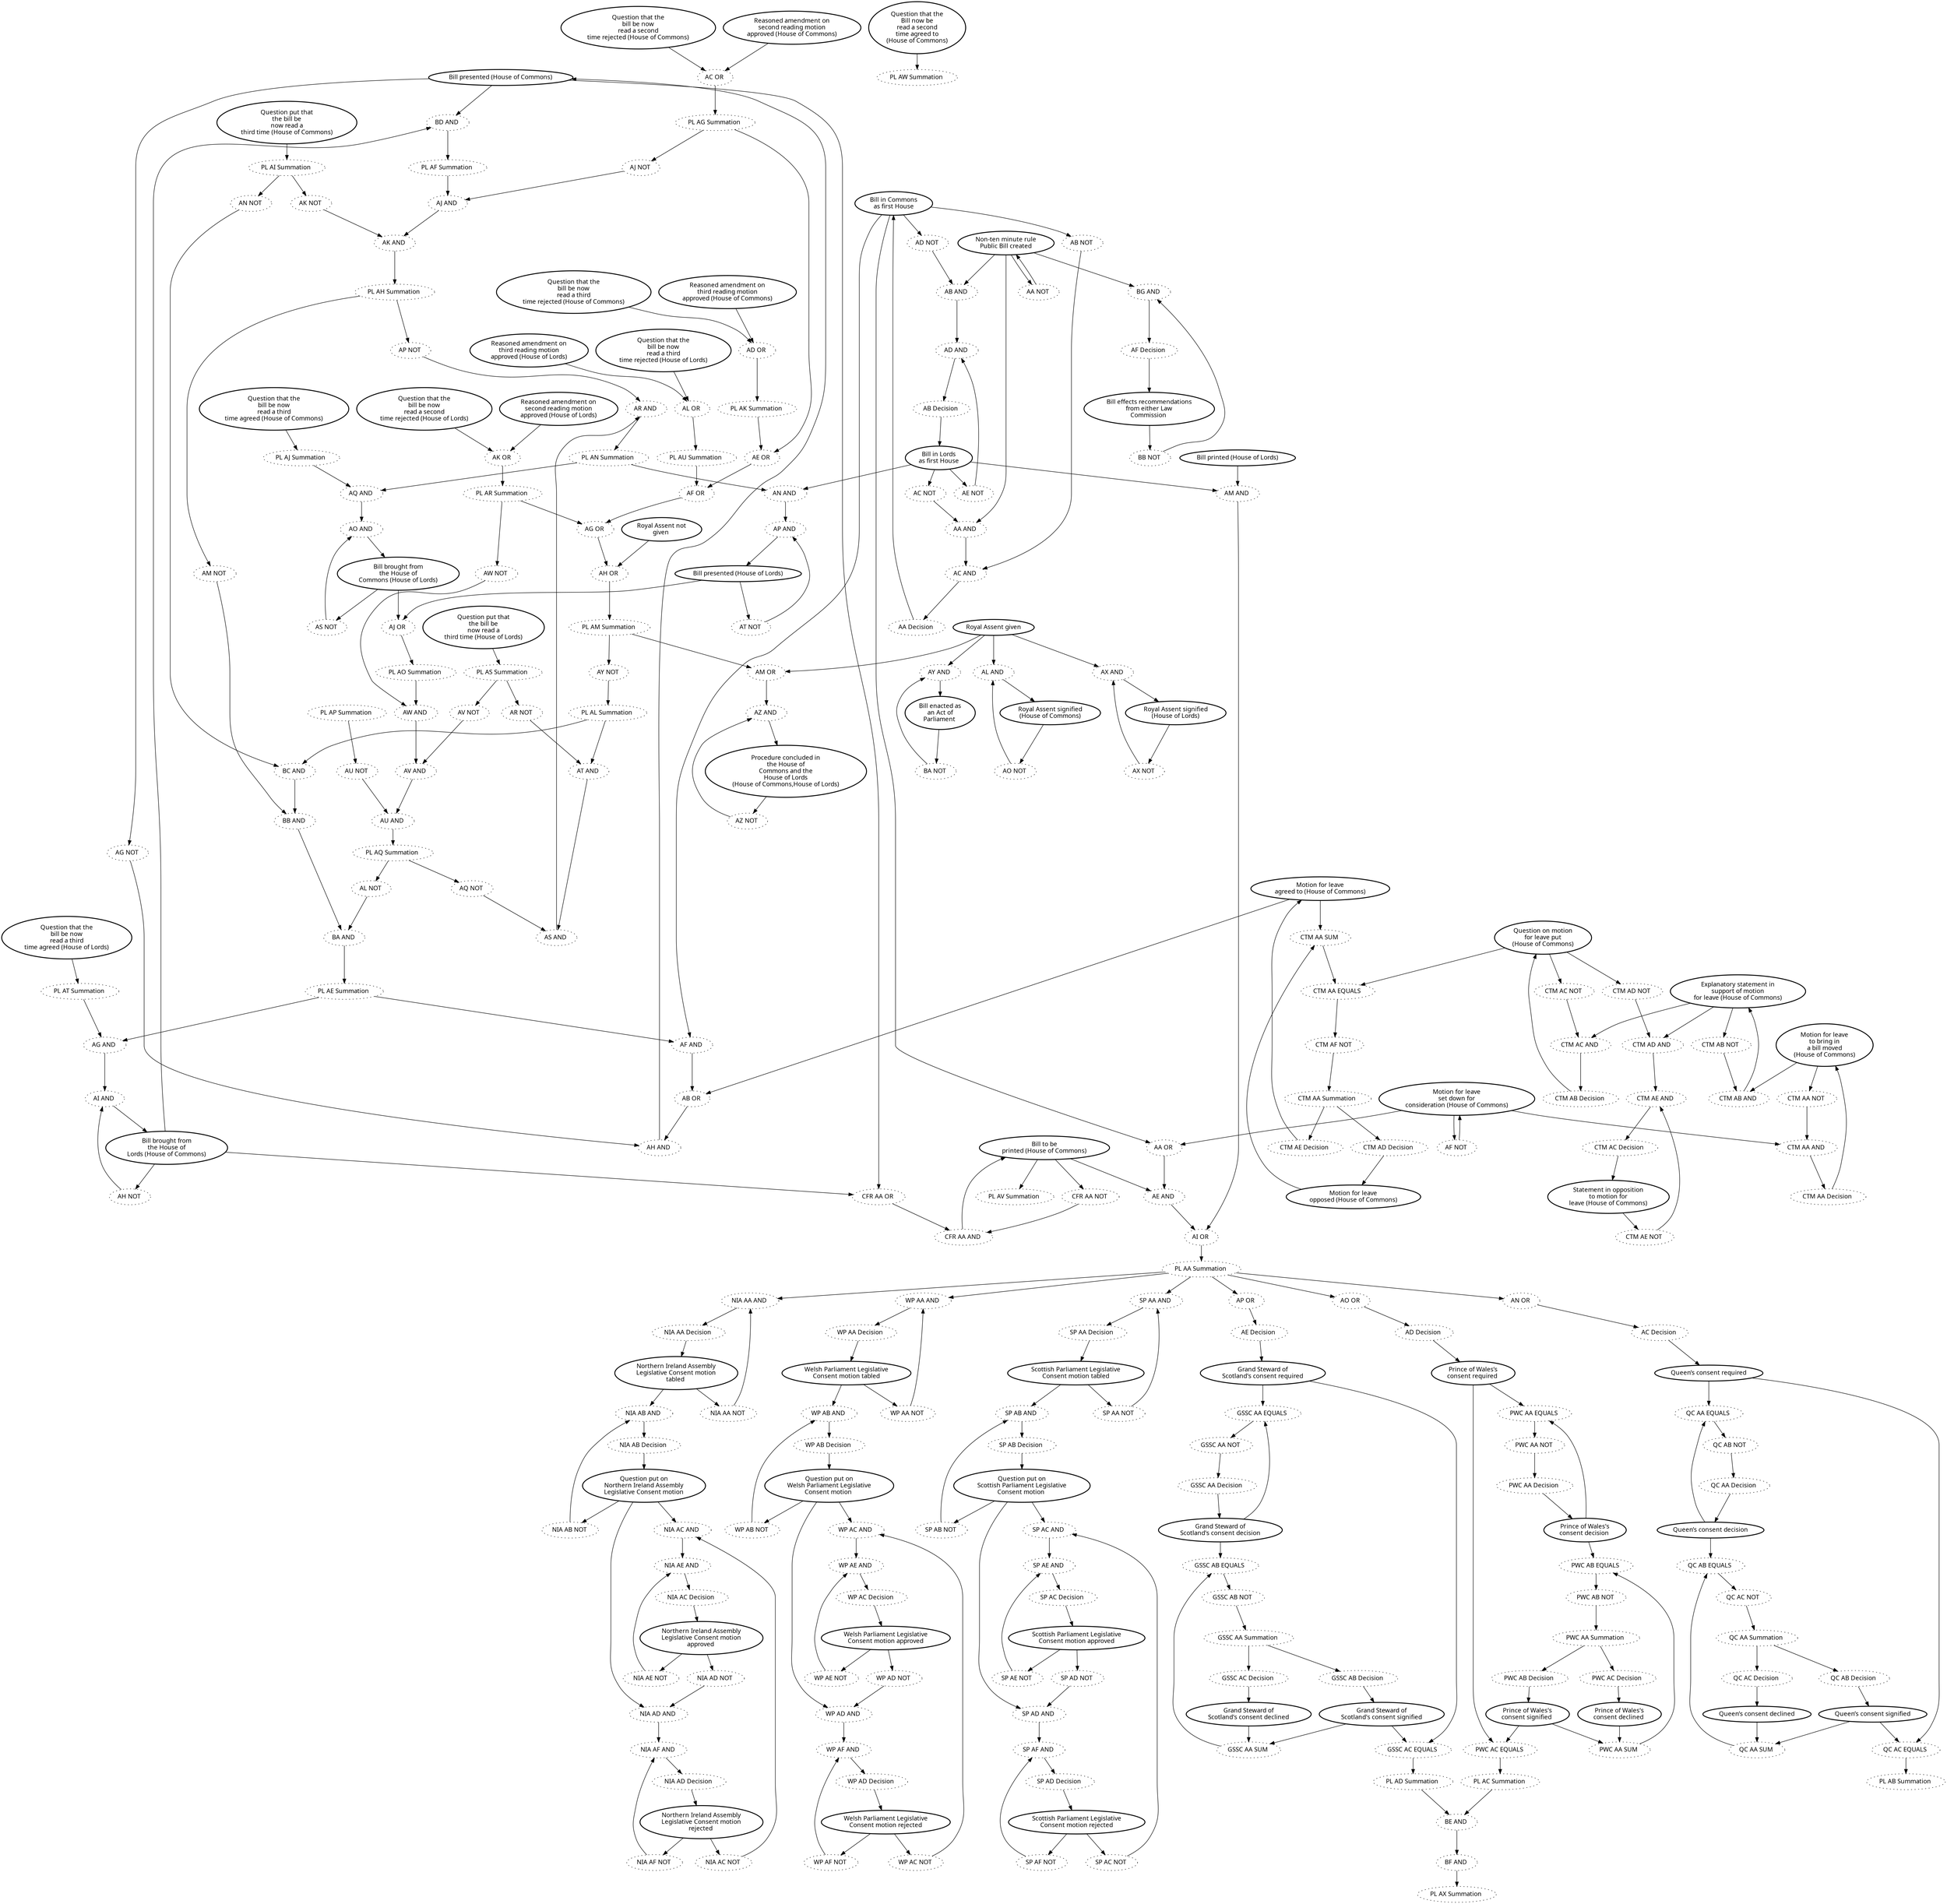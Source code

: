 digraph{graph[fontname="calibri"];node[fontname="calibri"];edge[fontname="calibri"];edge [style=solid, color=black];"1172"->"1173"[label=""];edge[style=solid, color=black];edge [style=solid, color=black];"1173"->"1185"[label=""];edge[style=solid, color=black];edge [style=solid, color=black];"1185"->"1189"[label=""];edge[style=solid, color=black];edge [style=solid, color=black];"1189"->"1179"[label=""];edge[style=solid, color=black];edge [style=solid, color=black];"1179"->"1173"[label=""];edge[style=solid, color=black];edge [style=solid, color=black];"1189"->"1174"[label=""];edge[style=solid, color=black];edge [style=solid, color=black];"1174"->"1186"[label=""];edge[style=solid, color=black];edge [style=solid, color=black];"1186"->"1190"[label=""];edge[style=solid, color=black];edge [style=solid, color=black];"1190"->"1180"[label=""];edge[style=solid, color=black];edge [style=solid, color=black];"1180"->"1174"[label=""];edge[style=solid, color=black];edge [style=solid, color=black];"1190"->"1175"[label=""];edge[style=solid, color=black];edge [style=solid, color=black];"1175"->"1177"[label=""];edge[style=solid, color=black];edge [style=solid, color=black];"1177"->"1187"[label=""];edge[style=solid, color=black];edge [style=solid, color=black];"1187"->"1191"[label=""];edge[style=solid, color=black];edge [style=solid, color=black];"1191"->"1183"[label=""];edge[style=solid, color=black];edge [style=solid, color=black];"1183"->"1177"[label=""];edge[style=solid, color=black];edge [style=solid, color=black];"1191"->"1182"[label=""];edge[style=solid, color=black];edge [style=solid, color=black];"1182"->"1176"[label=""];edge[style=solid, color=black];edge [style=solid, color=black];"1190"->"1176"[label=""];edge[style=solid, color=black];edge [style=solid, color=black];"1176"->"1178"[label=""];edge[style=solid, color=black];edge [style=solid, color=black];"1178"->"1188"[label=""];edge[style=solid, color=black];edge [style=solid, color=black];"1188"->"1192"[label=""];edge[style=solid, color=black];edge [style=solid, color=black];"1192"->"1184"[label=""];edge[style=solid, color=black];edge [style=solid, color=black];"1184"->"1178"[label=""];edge[style=solid, color=black];edge [style=solid, color=black];"1192"->"1181"[label=""];edge[style=solid, color=black];edge [style=solid, color=black];"1181"->"1175"[label=""];edge[style=solid, color=black];edge [style=solid, color=black];"1172"->"1207"[label=""];edge[style=solid, color=black];edge [style=solid, color=black];"1207"->"1197"[label=""];edge[style=solid, color=black];edge [style=solid, color=black];"1197"->"1193"[label=""];edge[style=solid, color=black];edge [style=solid, color=black];"1193"->"1201"[label=""];edge[style=solid, color=black];edge [style=solid, color=black];"1201"->"1207"[label=""];edge[style=solid, color=black];edge [style=solid, color=black];"1193"->"1208"[label=""];edge[style=solid, color=black];edge [style=solid, color=black];"1208"->"1198"[label=""];edge[style=solid, color=black];edge [style=solid, color=black];"1198"->"1194"[label=""];edge[style=solid, color=black];edge [style=solid, color=black];"1194"->"1202"[label=""];edge[style=solid, color=black];edge [style=solid, color=black];"1202"->"1208"[label=""];edge[style=solid, color=black];edge [style=solid, color=black];"1194"->"1209"[label=""];edge[style=solid, color=black];edge [style=solid, color=black];"1209"->"1211"[label=""];edge[style=solid, color=black];edge [style=solid, color=black];"1211"->"1199"[label=""];edge[style=solid, color=black];edge [style=solid, color=black];"1199"->"1195"[label=""];edge[style=solid, color=black];edge [style=solid, color=black];"1195"->"1205"[label=""];edge[style=solid, color=black];edge [style=solid, color=black];"1205"->"1211"[label=""];edge[style=solid, color=black];edge [style=solid, color=black];"1195"->"1204"[label=""];edge[style=solid, color=black];edge [style=solid, color=black];"1204"->"1210"[label=""];edge[style=solid, color=black];edge [style=solid, color=black];"1194"->"1210"[label=""];edge[style=solid, color=black];edge [style=solid, color=black];"1210"->"1212"[label=""];edge[style=solid, color=black];edge [style=solid, color=black];"1212"->"1200"[label=""];edge[style=solid, color=black];edge [style=solid, color=black];"1200"->"1196"[label=""];edge[style=solid, color=black];edge [style=solid, color=black];"1196"->"1206"[label=""];edge[style=solid, color=black];edge [style=solid, color=black];"1206"->"1212"[label=""];edge[style=solid, color=black];edge [style=solid, color=black];"1196"->"1203"[label=""];edge[style=solid, color=black];edge [style=solid, color=black];"1203"->"1209"[label=""];edge[style=solid, color=black];edge [style=solid, color=black];"1172"->"1217"[label=""];edge[style=solid, color=black];edge [style=solid, color=black];"1229"->"1213"[label=""];edge[style=solid, color=black];edge [style=solid, color=black];"1213"->"1223"[label=""];edge[style=solid, color=black];edge [style=solid, color=black];"1223"->"1217"[label=""];edge[style=solid, color=black];edge [style=solid, color=black];"1213"->"1218"[label=""];edge[style=solid, color=black];edge [style=solid, color=black];"1218"->"1230"[label=""];edge[style=solid, color=black];edge [style=solid, color=black];"1230"->"1214"[label=""];edge[style=solid, color=black];edge [style=solid, color=black];"1214"->"1224"[label=""];edge[style=solid, color=black];edge [style=solid, color=black];"1224"->"1218"[label=""];edge[style=solid, color=black];edge [style=solid, color=black];"1214"->"1219"[label=""];edge[style=solid, color=black];edge [style=solid, color=black];"1219"->"1221"[label=""];edge[style=solid, color=black];edge [style=solid, color=black];"1221"->"1231"[label=""];edge[style=solid, color=black];edge [style=solid, color=black];"1231"->"1215"[label=""];edge[style=solid, color=black];edge [style=solid, color=black];"1215"->"1227"[label=""];edge[style=solid, color=black];edge [style=solid, color=black];"1227"->"1221"[label=""];edge[style=solid, color=black];edge [style=solid, color=black];"1215"->"1226"[label=""];edge[style=solid, color=black];edge [style=solid, color=black];"1226"->"1220"[label=""];edge[style=solid, color=black];edge [style=solid, color=black];"1214"->"1220"[label=""];edge[style=solid, color=black];edge [style=solid, color=black];"1220"->"1222"[label=""];edge[style=solid, color=black];edge [style=solid, color=black];"1222"->"1232"[label=""];edge[style=solid, color=black];edge [style=solid, color=black];"1232"->"1216"[label=""];edge[style=solid, color=black];edge [style=solid, color=black];"1216"->"1228"[label=""];edge[style=solid, color=black];edge [style=solid, color=black];"1228"->"1222"[label=""];edge[style=solid, color=black];edge [style=solid, color=black];"1216"->"1225"[label=""];edge[style=solid, color=black];edge [style=solid, color=black];"1225"->"1219"[label=""];edge[style=solid, color=black];edge [style=solid, color=black];"1217"->"1229"[label=""];edge[style=solid, color=black];edge [style=solid, color=black];"1233"->"1245"[label=""];edge[style=solid, color=black];edge [style=solid, color=black];"1234"->"1245"[label=""];edge[style=solid, color=black];edge [style=solid, color=black];"1245"->"1248"[label=""];edge[style=solid, color=black];edge [style=solid, color=black];"1248"->"1239"[label=""];edge[style=solid, color=black];edge [style=solid, color=black];"1239"->"1234"[label=""];edge[style=solid, color=black];edge [style=solid, color=black];"1234"->"1246"[label=""];edge[style=solid, color=black];edge [style=solid, color=black];"1246"->"1249"[label=""];edge[style=solid, color=black];edge [style=solid, color=black];"1249"->"1237"[label=""];edge[style=solid, color=black];edge [style=solid, color=black];"1237"->"1240"[label=""];edge[style=solid, color=black];edge [style=solid, color=black];"1237"->"1241"[label=""];edge[style=solid, color=black];edge [style=solid, color=black];"1241"->"1236"[label=""];edge[style=solid, color=black];edge [style=solid, color=black];"1236"->"1244"[label=""];edge[style=solid, color=black];edge [style=solid, color=black];"1240"->"1235"[label=""];edge[style=solid, color=black];edge [style=solid, color=black];"1235"->"1244"[label=""];edge[style=solid, color=black];edge [style=solid, color=black];"1244"->"1246"[label=""];edge[style=solid, color=black];edge [style=solid, color=black];"1233"->"1250"[label=""];edge[style=solid, color=black];edge [style=solid, color=black];"1235"->"1250"[label=""];edge[style=solid, color=black];edge [style=solid, color=black];"1250"->"1238"[label=""];edge[style=solid, color=black];edge [style=solid, color=black];"1262"->"1257"[label=""];edge[style=solid, color=black];edge [style=solid, color=black];"1257"->"1251"[label=""];edge[style=solid, color=black];edge [style=solid, color=black];"1251"->"1253"[label=""];edge[style=solid, color=black];edge [style=solid, color=black];"1253"->"1263"[label=""];edge[style=solid, color=black];edge [style=solid, color=black];"1263"->"1257"[label=""];edge[style=solid, color=black];edge [style=solid, color=black];"1263"->"1258"[label=""];edge[style=solid, color=black];edge [style=solid, color=black];"1258"->"1252"[label=""];edge[style=solid, color=black];edge [style=solid, color=black];"1252"->"1260"[label=""];edge[style=solid, color=black];edge [style=solid, color=black];"1260"->"1254"[label=""];edge[style=solid, color=black];edge [style=solid, color=black];"1260"->"1255"[label=""];edge[style=solid, color=black];edge [style=solid, color=black];"1255"->"1265"[label=""];edge[style=solid, color=black];edge [style=solid, color=black];"1265"->"1256"[label=""];edge[style=solid, color=black];edge [style=solid, color=black];"1256"->"1258"[label=""];edge[style=solid, color=black];edge [style=solid, color=black];"1254"->"1264"[label=""];edge[style=solid, color=black];edge [style=solid, color=black];"1264"->"1256"[label=""];edge[style=solid, color=black];edge [style=solid, color=black];"1262"->"1259"[label=""];edge[style=solid, color=black];edge [style=solid, color=black];"1264"->"1259"[label=""];edge[style=solid, color=black];edge [style=solid, color=black];"1259"->"1261"[label=""];edge[style=solid, color=black];edge [style=solid, color=black];"1277"->"1272"[label=""];edge[style=solid, color=black];edge [style=solid, color=black];"1272"->"1266"[label=""];edge[style=solid, color=black];edge [style=solid, color=black];"1266"->"1268"[label=""];edge[style=solid, color=black];edge [style=solid, color=black];"1268"->"1278"[label=""];edge[style=solid, color=black];edge [style=solid, color=black];"1278"->"1272"[label=""];edge[style=solid, color=black];edge [style=solid, color=black];"1278"->"1273"[label=""];edge[style=solid, color=black];edge [style=solid, color=black];"1273"->"1267"[label=""];edge[style=solid, color=black];edge [style=solid, color=black];"1267"->"1275"[label=""];edge[style=solid, color=black];edge [style=solid, color=black];"1275"->"1269"[label=""];edge[style=solid, color=black];edge [style=solid, color=black];"1275"->"1270"[label=""];edge[style=solid, color=black];edge [style=solid, color=black];"1270"->"1280"[label=""];edge[style=solid, color=black];edge [style=solid, color=black];"1280"->"1271"[label=""];edge[style=solid, color=black];edge [style=solid, color=black];"1271"->"1273"[label=""];edge[style=solid, color=black];edge [style=solid, color=black];"1269"->"1279"[label=""];edge[style=solid, color=black];edge [style=solid, color=black];"1279"->"1271"[label=""];edge[style=solid, color=black];edge [style=solid, color=black];"1277"->"1274"[label=""];edge[style=solid, color=black];edge [style=solid, color=black];"1279"->"1274"[label=""];edge[style=solid, color=black];edge [style=solid, color=black];"1274"->"1276"[label=""];edge[style=solid, color=black];edge [style=solid, color=black];"1352"->"1351"[label=""];edge[style=solid, color=black];edge [style=solid, color=black];"1353"->"1351"[label=""];edge[style=solid, color=black];edge [style=solid, color=black];"1351"->"1350"[label=""];edge[style=solid, color=black];edge [style=solid, color=black];"1350"->"1354"[label=""];edge[style=solid, color=black];edge [style=solid, color=black];"1354"->"1349"[label=""];edge[style=solid, color=black];edge [style=solid, color=black];"1349"->"1350"[label=""];edge[style=solid, color=black];edge [style=solid, color=black];"542"->"1355"[label=""];edge[style=solid, color=black];edge [style=solid, color=black];"1355"->"542"[label=""];edge[style=solid, color=black];edge [style=solid, color=black];"1355"->"538"[label=""];edge[style=solid, color=black];edge [style=solid, color=black];"1355"->"540"[label=""];edge[style=solid, color=black];edge [style=solid, color=black];"538"->"283"[label=""];edge[style=solid, color=black];edge [style=solid, color=black];"283"->"281"[label=""];edge[style=solid, color=black];edge [style=solid, color=black];"281"->"1356"[label=""];edge[style=solid, color=black];edge [style=solid, color=black];"1356"->"539"[label=""];edge[style=solid, color=black];edge [style=solid, color=black];"539"->"283"[label=""];edge[style=solid, color=black];edge [style=solid, color=black];"1356"->"284"[label=""];edge[style=solid, color=black];edge [style=solid, color=black];"284"->"540"[label=""];edge[style=solid, color=black];edge [style=solid, color=black];"540"->"287"[label=""];edge[style=solid, color=black];edge [style=solid, color=black];"287"->"293"[label=""];edge[style=solid, color=black];edge [style=solid, color=black];"293"->"1357"[label=""];edge[style=solid, color=black];edge [style=solid, color=black];"1357"->"289"[label=""];edge[style=solid, color=black];edge [style=solid, color=black];"289"->"287"[label=""];edge[style=solid, color=black];edge [style=solid, color=black];"1357"->"282"[label=""];edge[style=solid, color=black];edge [style=solid, color=black];"282"->"538"[label=""];edge[style=solid, color=black];edge [style=solid, color=black];"1356"->"296"[label=""];edge[style=solid, color=black];edge [style=solid, color=black];"1356"->"285"[label=""];edge[style=solid, color=black];edge [style=solid, color=black];"1358"->"292"[label=""];edge[style=solid, color=black];edge [style=solid, color=black];"292"->"1358"[label=""];edge[style=solid, color=black];edge [style=solid, color=black];"1358"->"285"[label=""];edge[style=solid, color=black];edge [style=solid, color=black];"285"->"288"[label=""];edge[style=solid, color=black];edge [style=solid, color=black];"1354"->"288"[label=""];edge[style=solid, color=black];edge [style=solid, color=black];"288"->"312"[label=""];edge[style=solid, color=black];edge [style=solid, color=black];"1357"->"326"[label=""];edge[style=solid, color=black];edge [style=solid, color=black];"1357"->"323"[label=""];edge[style=solid, color=black];edge [style=solid, color=black];"323"->"312"[label=""];edge[style=solid, color=black];edge [style=solid, color=black];"312"->"1172"[label=""];edge[style=solid, color=black];edge [style=solid, color=black];"1172"->"419"[label=""];edge[style=solid, color=black];edge [style=solid, color=black];"1172"->"418"[label=""];edge[style=solid, color=black];edge [style=solid, color=black];"1172"->"417"[label=""];edge[style=solid, color=black];edge [style=solid, color=black];"417"->"294"[label=""];edge[style=solid, color=black];edge [style=solid, color=black];"294"->"1233"[label=""];edge[style=solid, color=black];edge [style=solid, color=black];"418"->"298"[label=""];edge[style=solid, color=black];edge [style=solid, color=black];"298"->"1262"[label=""];edge[style=solid, color=black];edge [style=solid, color=black];"419"->"309"[label=""];edge[style=solid, color=black];edge [style=solid, color=black];"309"->"1277"[label=""];edge[style=solid, color=black];edge [style=solid, color=black];"1359"->"286"[label=""];edge[style=solid, color=black];edge [style=solid, color=black];"1364"->"291"[label=""];edge[style=solid, color=black];edge [style=solid, color=black];"1365"->"291"[label=""];edge[style=solid, color=black];edge [style=solid, color=black];"291"->"1338"[label=""];edge[style=solid, color=black];edge [style=solid, color=black];"1338"->"295"[label=""];edge[style=solid, color=black];edge [style=solid, color=black];"1363"->"1337"[label=""];edge[style=solid, color=black];edge [style=solid, color=black];"1337"->"329"[label=""];edge[style=solid, color=black];edge [style=solid, color=black];"1362"->"1336"[label=""];edge[style=solid, color=black];edge [style=solid, color=black];"1336"->"311"[label=""];edge[style=solid, color=black];edge [style=solid, color=black];"1336"->"325"[label=""];edge[style=solid, color=black];edge [style=solid, color=black];"325"->"341"[label=""];edge[style=solid, color=black];edge [style=solid, color=black];"1339"->"341"[label=""];edge[style=solid, color=black];edge [style=solid, color=black];"341"->"340"[label=""];edge[style=solid, color=black];edge [style=solid, color=black];"1360"->"290"[label=""];edge[style=solid, color=black];edge [style=solid, color=black];"1361"->"290"[label=""];edge[style=solid, color=black];edge [style=solid, color=black];"290"->"1334"[label=""];edge[style=solid, color=black];edge [style=solid, color=black];"1334"->"295"[label=""];edge[style=solid, color=black];edge [style=solid, color=black];"1334"->"308"[label=""];edge[style=solid, color=black];edge [style=solid, color=black];"308"->"310"[label=""];edge[style=solid, color=black];edge [style=solid, color=black];"1333"->"310"[label=""];edge[style=solid, color=black];edge [style=solid, color=black];"310"->"314"[label=""];edge[style=solid, color=black];edge [style=solid, color=black];"311"->"314"[label=""];edge[style=solid, color=black];edge [style=solid, color=black];"314"->"1335"[label=""];edge[style=solid, color=black];edge [style=solid, color=black];"1335"->"319"[label=""];edge[style=solid, color=black];edge [style=solid, color=black];"1335"->"405"[label=""];edge[style=solid, color=black];edge [style=solid, color=black];"1374"->"1346"[label=""];edge[style=solid, color=black];edge [style=solid, color=black];"1371"->"1347"[label=""];edge[style=solid, color=black];edge [style=solid, color=black];"1372"->"318"[label=""];edge[style=solid, color=black];edge [style=solid, color=black];"1373"->"318"[label=""];edge[style=solid, color=black];edge [style=solid, color=black];"318"->"1348"[label=""];edge[style=solid, color=black];edge [style=solid, color=black];"1348"->"302"[label=""];edge[style=solid, color=black];edge [style=solid, color=black];"1347"->"300"[label=""];edge[style=solid, color=black];edge [style=solid, color=black];"1346"->"407"[label=""];edge[style=solid, color=black];edge [style=solid, color=black];"1346"->"411"[label=""];edge[style=solid, color=black];edge [style=solid, color=black];"1375"->"317"[label=""];edge[style=solid, color=black];edge [style=solid, color=black];"1376"->"317"[label=""];edge[style=solid, color=black];edge [style=solid, color=black];"317"->"1345"[label=""];edge[style=solid, color=black];edge [style=solid, color=black];"1345"->"303"[label=""];edge[style=solid, color=black];edge [style=solid, color=black];"1345"->"412"[label=""];edge[style=solid, color=black];edge [style=solid, color=black];"412"->"335"[label=""];edge[style=solid, color=black];edge [style=solid, color=black];"411"->"334"[label=""];edge[style=solid, color=black];edge [style=solid, color=black];"1377"->"313"[label=""];edge[style=solid, color=black];edge [style=solid, color=black];"1378"->"313"[label=""];edge[style=solid, color=black];edge [style=solid, color=black];"313"->"1342"[label=""];edge[style=solid, color=black];edge [style=solid, color=black];"1342"->"335"[label=""];edge[style=solid, color=black];edge [style=solid, color=black];"335"->"334"[label=""];edge[style=solid, color=black];edge [style=solid, color=black];"334"->"333"[label=""];edge[style=solid, color=black];edge [style=solid, color=black];"1343"->"410"[label=""];edge[style=solid, color=black];edge [style=solid, color=black];"410"->"333"[label=""];edge[style=solid, color=black];edge [style=solid, color=black];"333"->"1344"[label=""];edge[style=solid, color=black];edge [style=solid, color=black];"1344"->"406"[label=""];edge[style=solid, color=black];edge [style=solid, color=black];"1344"->"316"[label=""];edge[style=solid, color=black];edge [style=solid, color=black];"319"->"340"[label=""];edge[style=solid, color=black];edge [style=solid, color=black];"340"->"339"[label=""];edge[style=solid, color=black];edge [style=solid, color=black];"316"->"339"[label=""];edge[style=solid, color=black];edge [style=solid, color=black];"339"->"1332"[label=""];edge[style=solid, color=black];edge [style=solid, color=black];"1332"->"296"[label=""];edge[style=solid, color=black];edge [style=solid, color=black];"1332"->"300"[label=""];edge[style=solid, color=black];edge [style=solid, color=black];"300"->"307"[label=""];edge[style=solid, color=black];edge [style=solid, color=black];"307"->"1353"[label=""];edge[style=solid, color=black];edge [style=solid, color=black];"1353"->"301"[label=""];edge[style=solid, color=black];edge [style=solid, color=black];"301"->"307"[label=""];edge[style=solid, color=black];edge [style=solid, color=black];"1353"->"343"[label=""];edge[style=solid, color=black];edge [style=solid, color=black];"296"->"286"[label=""];edge[style=solid, color=black];edge [style=solid, color=black];"286"->"305"[label=""];edge[style=solid, color=black];edge [style=solid, color=black];"305"->"1352"[label=""];edge[style=solid, color=black];edge [style=solid, color=black];"1352"->"297"[label=""];edge[style=solid, color=black];edge [style=solid, color=black];"297"->"305"[label=""];edge[style=solid, color=black];edge [style=solid, color=black];"1352"->"343"[label=""];edge[style=solid, color=black];edge [style=solid, color=black];"343"->"1333"[label=""];edge[style=solid, color=black];edge [style=solid, color=black];"1379"->"323"[label=""];edge[style=solid, color=black];edge [style=solid, color=black];"1341"->"326"[label=""];edge[style=solid, color=black];edge [style=solid, color=black];"326"->"299"[label=""];edge[style=solid, color=black];edge [style=solid, color=black];"299"->"1378"[label=""];edge[style=solid, color=black];edge [style=solid, color=black];"1378"->"409"[label=""];edge[style=solid, color=black];edge [style=solid, color=black];"409"->"299"[label=""];edge[style=solid, color=black];edge [style=solid, color=black];"1341"->"329"[label=""];edge[style=solid, color=black];edge [style=solid, color=black];"329"->"327"[label=""];edge[style=solid, color=black];edge [style=solid, color=black];"327"->"1377"[label=""];edge[style=solid, color=black];edge [style=solid, color=black];"1377"->"408"[label=""];edge[style=solid, color=black];edge [style=solid, color=black];"408"->"327"[label=""];edge[style=solid, color=black];edge [style=solid, color=black];"1340"->"322"[label=""];edge[style=solid, color=black];edge [style=solid, color=black];"1368"->"322"[label=""];edge[style=solid, color=black];edge [style=solid, color=black];"322"->"338"[label=""];edge[style=solid, color=black];edge [style=solid, color=black];"338"->"111"[label=""];edge[style=solid, color=black];edge [style=solid, color=black];"111"->"415"[label=""];edge[style=solid, color=black];edge [style=solid, color=black];"415"->"338"[label=""];edge[style=solid, color=black];edge [style=solid, color=black];"295"->"302"[label=""];edge[style=solid, color=black];edge [style=solid, color=black];"302"->"303"[label=""];edge[style=solid, color=black];edge [style=solid, color=black];"303"->"304"[label=""];edge[style=solid, color=black];edge [style=solid, color=black];"1367"->"304"[label=""];edge[style=solid, color=black];edge [style=solid, color=black];"304"->"1340"[label=""];edge[style=solid, color=black];edge [style=solid, color=black];"1340"->"414"[label=""];edge[style=solid, color=black];edge [style=solid, color=black];"414"->"1339"[label=""];edge[style=solid, color=black];edge [style=solid, color=black];"1339"->"332"[label=""];edge[style=solid, color=black];edge [style=solid, color=black];"407"->"332"[label=""];edge[style=solid, color=black];edge [style=solid, color=black];"332"->"331"[label=""];edge[style=solid, color=black];edge [style=solid, color=black];"406"->"331"[label=""];edge[style=solid, color=black];edge [style=solid, color=black];"331"->"330"[label=""];edge[style=solid, color=black];edge [style=solid, color=black];"405"->"330"[label=""];edge[style=solid, color=black];edge [style=solid, color=black];"330"->"1341"[label=""];edge[style=solid, color=black];edge [style=solid, color=black];"1368"->"315"[label=""];edge[style=solid, color=black];edge [style=solid, color=black];"315"->"1366"[label=""];edge[style=solid, color=black];edge [style=solid, color=black];"1366"->"328"[label=""];edge[style=solid, color=black];edge [style=solid, color=black];"328"->"315"[label=""];edge[style=solid, color=black];edge [style=solid, color=black];"336"->"1370"[label=""];edge[style=solid, color=black];edge [style=solid, color=black];"1370"->"413"[label=""];edge[style=solid, color=black];edge [style=solid, color=black];"413"->"336"[label=""];edge[style=solid, color=black];edge [style=solid, color=black];"1368"->"337"[label=""];edge[style=solid, color=black];edge [style=solid, color=black];"337"->"1369"[label=""];edge[style=solid, color=black];edge [style=solid, color=black];"1369"->"416"[label=""];edge[style=solid, color=black];edge [style=solid, color=black];"416"->"337"[label=""];edge[style=solid, color=black];edge [style=solid, color=black];"1368"->"336"[label=""];edge[style=solid, color=black];edge [style=solid, color=black];"1354"->"1437"[label=""];edge[style=solid, color=black];edge [style=solid, color=black];"1438"->"1439"[label=""];edge[style=solid, color=black];edge [style=solid, color=black];"1276"->"344"[label=""];edge[style=solid, color=black];edge [style=solid, color=black];"1261"->"344"[label=""];edge[style=solid, color=black];edge [style=solid, color=black];"344"->"345"[label=""];edge[style=solid, color=black];edge [style=solid, color=black];"345"->"1440"[label=""];edge[style=solid, color=black];edge [style=solid, color=black];"1355"->"346"[label=""];edge[style=solid, color=black];edge [style=solid, color=black];"346"->"320"[label=""];edge[style=solid, color=black];edge [style=solid, color=black];"320"->"1441"[label=""];edge[style=solid, color=black];edge [style=solid, color=black];"1441"->"429"[label=""];edge[style=solid, color=black];edge [style=solid, color=black];"429"->"346"[label=""];edge[style=solid, color=black];edge [style=solid, color=black];"1358"->"1380"[label=""];edge[style=solid, color=black];edge [style=solid, color=black];"1380"->"1391"[label=""];edge[style=solid, color=black];edge [style=solid, color=black];"1391"->"1399"[label=""];edge[style=solid, color=black];edge [style=solid, color=black];"1399"->"1385"[label=""];edge[style=solid, color=black];edge [style=solid, color=black];"1385"->"1380"[label=""];edge[style=solid, color=black];edge [style=solid, color=black];"1399"->"1381"[label=""];edge[style=solid, color=black];edge [style=solid, color=black];"1381"->"1400"[label=""];edge[style=solid, color=black];edge [style=solid, color=black];"1400"->"1386"[label=""];edge[style=solid, color=black];edge [style=solid, color=black];"1386"->"1381"[label=""];edge[style=solid, color=black];edge [style=solid, color=black];"1400"->"1382"[label=""];edge[style=solid, color=black];edge [style=solid, color=black];"1382"->"1392"[label=""];edge[style=solid, color=black];edge [style=solid, color=black];"1392"->"1402"[label=""];edge[style=solid, color=black];edge [style=solid, color=black];"1402"->"1387"[label=""];edge[style=solid, color=black];edge [style=solid, color=black];"1387"->"1382"[label=""];edge[style=solid, color=black];edge [style=solid, color=black];"1400"->"1383"[label=""];edge[style=solid, color=black];edge [style=solid, color=black];"1402"->"1388"[label=""];edge[style=solid, color=black];edge [style=solid, color=black];"1388"->"1383"[label=""];edge[style=solid, color=black];edge [style=solid, color=black];"1383"->"1384"[label=""];edge[style=solid, color=black];edge [style=solid, color=black];"1384"->"1393"[label=""];edge[style=solid, color=black];edge [style=solid, color=black];"1393"->"1401"[label=""];edge[style=solid, color=black];edge [style=solid, color=black];"1401"->"1389"[label=""];edge[style=solid, color=black];edge [style=solid, color=black];"1389"->"1384"[label=""];edge[style=solid, color=black];edge [style=solid, color=black];"1402"->"1397"[label=""];edge[style=solid, color=black];edge [style=solid, color=black];"1397"->"1390"[label=""];edge[style=solid, color=black];edge [style=solid, color=black];"1390"->"1398"[label=""];edge[style=solid, color=black];edge [style=solid, color=black];"1398"->"1394"[label=""];edge[style=solid, color=black];edge [style=solid, color=black];"1398"->"1395"[label=""];edge[style=solid, color=black];edge [style=solid, color=black];"1394"->"1403"[label=""];edge[style=solid, color=black];edge [style=solid, color=black];"1395"->"1359"[label=""];edge[style=solid, color=black];edge [style=solid, color=black];"1403"->"1396"[label=""];edge[style=solid, color=black];edge [style=solid, color=black];"1359"->"1396"[label=""];edge[style=solid, color=black];edge [style=solid, color=black];"1396"->"1397"[label=""];edge[style=solid, color=black];"1172" [label="PL AA Summation ", style=dotted];"1173" [label="NIA AA AND ", style=dotted];"1185" [label="NIA AA Decision ", style=dotted];"1189" [label="Northern Ireland Assembly\nLegislative Consent motion\ntabled ", style=bold];"1179" [label="NIA AA NOT ", style=dotted];"1174" [label="NIA AB AND ", style=dotted];"1186" [label="NIA AB Decision ", style=dotted];"1190" [label="Question put on\nNorthern Ireland Assembly\nLegislative Consent motion\n", style=bold];"1180" [label="NIA AB NOT ", style=dotted];"1175" [label="NIA AC AND ", style=dotted];"1177" [label="NIA AE AND ", style=dotted];"1187" [label="NIA AC Decision ", style=dotted];"1191" [label="Northern Ireland Assembly\nLegislative Consent motion\napproved ", style=bold];"1183" [label="NIA AE NOT ", style=dotted];"1182" [label="NIA AD NOT ", style=dotted];"1176" [label="NIA AD AND ", style=dotted];"1178" [label="NIA AF AND ", style=dotted];"1188" [label="NIA AD Decision ", style=dotted];"1192" [label="Northern Ireland Assembly\nLegislative Consent motion\nrejected ", style=bold];"1184" [label="NIA AF NOT ", style=dotted];"1181" [label="NIA AC NOT ", style=dotted];"1207" [label="WP AA AND ", style=dotted];"1197" [label="WP AA Decision ", style=dotted];"1193" [label="Welsh Parliament Legislative\nConsent motion tabled\n", style=bold];"1201" [label="WP AA NOT ", style=dotted];"1208" [label="WP AB AND ", style=dotted];"1198" [label="WP AB Decision ", style=dotted];"1194" [label="Question put on\nWelsh Parliament Legislative\nConsent motion ", style=bold];"1202" [label="WP AB NOT ", style=dotted];"1209" [label="WP AC AND ", style=dotted];"1211" [label="WP AE AND ", style=dotted];"1199" [label="WP AC Decision ", style=dotted];"1195" [label="Welsh Parliament Legislative\nConsent motion approved\n", style=bold];"1205" [label="WP AE NOT ", style=dotted];"1204" [label="WP AD NOT ", style=dotted];"1210" [label="WP AD AND ", style=dotted];"1212" [label="WP AF AND ", style=dotted];"1200" [label="WP AD Decision ", style=dotted];"1196" [label="Welsh Parliament Legislative\nConsent motion rejected\n", style=bold];"1206" [label="WP AF NOT ", style=dotted];"1203" [label="WP AC NOT ", style=dotted];"1229" [label="SP AA Decision ", style=dotted];"1213" [label="Scottish Parliament Legislative\nConsent motion tabled\n", style=bold];"1223" [label="SP AA NOT ", style=dotted];"1218" [label="SP AB AND ", style=dotted];"1230" [label="SP AB Decision ", style=dotted];"1214" [label="Question put on\nScottish Parliament Legislative\nConsent motion ", style=bold];"1224" [label="SP AB NOT ", style=dotted];"1219" [label="SP AC AND ", style=dotted];"1221" [label="SP AE AND ", style=dotted];"1231" [label="SP AC Decision ", style=dotted];"1215" [label="Scottish Parliament Legislative\nConsent motion approved\n", style=bold];"1227" [label="SP AE NOT ", style=dotted];"1226" [label="SP AD NOT ", style=dotted];"1220" [label="SP AD AND ", style=dotted];"1222" [label="SP AF AND ", style=dotted];"1232" [label="SP AD Decision ", style=dotted];"1216" [label="Scottish Parliament Legislative\nConsent motion rejected\n", style=bold];"1228" [label="SP AF NOT ", style=dotted];"1225" [label="SP AC NOT ", style=dotted];"1217" [label="SP AA AND ", style=dotted];"1233" [label="Queen’s consent required\n", style=bold];"1234" [label="Queen’s consent decision\n", style=bold];"1245" [label="QC AA EQUALS ", style=dotted];"1248" [label="QC AB NOT ", style=dotted];"1239" [label="QC AA Decision ", style=dotted];"1246" [label="QC AB EQUALS ", style=dotted];"1249" [label="QC AC NOT ", style=dotted];"1237" [label="QC AA Summation ", style=dotted];"1241" [label="QC AC Decision ", style=dotted];"1236" [label="Queen’s consent declined\n", style=bold];"1240" [label="QC AB Decision ", style=dotted];"1235" [label="Queen’s consent signified\n", style=bold];"1244" [label="QC AA SUM ", style=dotted];"1250" [label="QC AC EQUALS ", style=dotted];"1262" [label="Prince of Wales’s\nconsent required ", style=bold];"1257" [label="PWC AA EQUALS ", style=dotted];"1251" [label="PWC AA NOT ", style=dotted];"1253" [label="PWC AA Decision ", style=dotted];"1263" [label="Prince of Wales's\nconsent decision ", style=bold];"1258" [label="PWC AB EQUALS ", style=dotted];"1252" [label="PWC AB NOT ", style=dotted];"1260" [label="PWC AA Summation ", style=dotted];"1255" [label="PWC AC Decision ", style=dotted];"1265" [label="Prince of Wales's\nconsent declined ", style=bold];"1256" [label="PWC AA SUM ", style=dotted];"1254" [label="PWC AB Decision ", style=dotted];"1264" [label="Prince of Wales's\nconsent signified ", style=bold];"1259" [label="PWC AC EQUALS ", style=dotted];"1277" [label="Grand Steward of\nScotland's consent required\n", style=bold];"1272" [label="GSSC AA EQUALS ", style=dotted];"1266" [label="GSSC AA NOT ", style=dotted];"1268" [label="GSSC AA Decision ", style=dotted];"1278" [label="Grand Steward of\nScotland's consent decision\n", style=bold];"1273" [label="GSSC AB EQUALS ", style=dotted];"1267" [label="GSSC AB NOT ", style=dotted];"1275" [label="GSSC AA Summation ", style=dotted];"1270" [label="GSSC AC Decision ", style=dotted];"1280" [label="Grand Steward of\nScotland's consent declined\n", style=bold];"1271" [label="GSSC AA SUM ", style=dotted];"1269" [label="GSSC AB Decision ", style=dotted];"1279" [label="Grand Steward of\nScotland's consent signified\n", style=bold];"1274" [label="GSSC AC EQUALS ", style=dotted];"1352" [label="Bill presented (House of Commons)", style=bold];"1353" [label="Bill brought from\nthe House of\nLords (House of Commons)", style=bold];"1351" [label="CFR AA OR ", style=dotted];"1350" [label="CFR AA AND ", style=dotted];"1354" [label="Bill to be\nprinted (House of Commons)", style=bold];"1349" [label="CFR AA NOT ", style=dotted];"542" [label="AA NOT ", style=dotted];"1355" [label="Non-ten minute rule\nPublic Bill created\n", style=bold];"538" [label="AA AND ", style=dotted];"283" [label="AC AND ", style=dotted];"281" [label="AA Decision ", style=dotted];"1356" [label="Bill in Commons\nas first House\n", style=bold];"539" [label="AB NOT ", style=dotted];"284" [label="AD NOT ", style=dotted];"540" [label="AB AND ", style=dotted];"287" [label="AD AND ", style=dotted];"293" [label="AB Decision ", style=dotted];"1357" [label="Bill in Lords\nas first House\n", style=bold];"289" [label="AE NOT ", style=dotted];"282" [label="AC NOT ", style=dotted];"1358" [label="Motion for leave\nset down for\nconsideration (House of Commons)", style=bold];"292" [label="AF NOT ", style=dotted];"285" [label="AA OR ", style=dotted];"288" [label="AE AND ", style=dotted];"323" [label="AM AND ", style=dotted];"312" [label="AI OR ", style=dotted];"417" [label="AN OR ", style=dotted];"294" [label="AC Decision ", style=dotted];"418" [label="AO OR ", style=dotted];"298" [label="AD Decision ", style=dotted];"419" [label="AP OR ", style=dotted];"309" [label="AE Decision ", style=dotted];"1359" [label="Motion for leave\nagreed to (House of Commons)", style=bold];"1364" [label="Question that the\nbill be now\nread a third\ntime rejected (House of Commons)", style=bold];"1365" [label="Reasoned amendment on\nthird reading motion\napproved (House of Commons)", style=bold];"291" [label="AD OR ", style=dotted];"1338" [label="PL AK Summation ", style=dotted];"1363" [label="Question that the\nbill be now\nread a third\ntime agreed (House of Commons)", style=bold];"1337" [label="PL AJ Summation ", style=dotted];"1362" [label="Question put that\nthe bill be\nnow read a\nthird time (House of Commons)", style=bold];"1336" [label="PL AI Summation ", style=dotted];"325" [label="AN NOT ", style=dotted];"1339" [label="PL AL Summation ", style=dotted];"341" [label="BC AND ", style=dotted];"1360" [label="Question that the\nbill be now\nread a second\ntime rejected (House of Commons)", style=bold];"1361" [label="Reasoned amendment on\nsecond reading motion\napproved (House of Commons)", style=bold];"290" [label="AC OR ", style=dotted];"1334" [label="PL AG Summation ", style=dotted];"308" [label="AJ NOT ", style=dotted];"1333" [label="PL AF Summation ", style=dotted];"310" [label="AJ AND ", style=dotted];"311" [label="AK NOT ", style=dotted];"314" [label="AK AND ", style=dotted];"1335" [label="PL AH Summation ", style=dotted];"1374" [label="Question put that\nthe bill be\nnow read a\nthird time (House of Lords)", style=bold];"1371" [label="Question that the\nbill be now\nread a third\ntime agreed (House of Lords)", style=bold];"1372" [label="Reasoned amendment on\nthird reading motion\napproved (House of Lords)", style=bold];"1373" [label="Question that the\nbill be now\nread a third\ntime rejected (House of Lords)", style=bold];"318" [label="AL OR ", style=dotted];"1348" [label="PL AU Summation ", style=dotted];"1347" [label="PL AT Summation ", style=dotted];"1346" [label="PL AS Summation ", style=dotted];"1375" [label="Question that the\nbill be now\nread a second\ntime rejected (House of Lords)", style=bold];"1376" [label="Reasoned amendment on\nsecond reading motion\napproved (House of Lords)", style=bold];"317" [label="AK OR ", style=dotted];"1345" [label="PL AR Summation ", style=dotted];"412" [label="AW NOT ", style=dotted];"411" [label="AV NOT ", style=dotted];"1377" [label="Bill brought from\nthe House of\nCommons (House of Lords)", style=bold];"1378" [label="Bill presented (House of Lords)", style=bold];"313" [label="AJ OR ", style=dotted];"1342" [label="PL AO Summation ", style=dotted];"335" [label="AW AND ", style=dotted];"334" [label="AV AND ", style=dotted];"1343" [label="PL AP Summation ", style=dotted];"410" [label="AU NOT ", style=dotted];"333" [label="AU AND ", style=dotted];"1344" [label="PL AQ Summation ", style=dotted];"319" [label="AM NOT ", style=dotted];"340" [label="BB AND ", style=dotted];"316" [label="AL NOT ", style=dotted];"339" [label="BA AND ", style=dotted];"1332" [label="PL AE Summation ", style=dotted];"300" [label="AG AND ", style=dotted];"307" [label="AI AND ", style=dotted];"301" [label="AH NOT ", style=dotted];"296" [label="AF AND ", style=dotted];"286" [label="AB OR ", style=dotted];"305" [label="AH AND ", style=dotted];"297" [label="AG NOT ", style=dotted];"343" [label="BD AND ", style=dotted];"1379" [label="Bill printed (House of Lords)", style=bold];"1341" [label="PL AN Summation ", style=dotted];"326" [label="AN AND ", style=dotted];"299" [label="AP AND ", style=dotted];"409" [label="AT NOT ", style=dotted];"329" [label="AQ AND ", style=dotted];"327" [label="AO AND ", style=dotted];"408" [label="AS NOT ", style=dotted];"1340" [label="PL AM Summation ", style=dotted];"1368" [label="Royal Assent given\n", style=bold];"322" [label="AM OR ", style=dotted];"338" [label="AZ AND ", style=dotted];"111" [label="Procedure concluded in\nthe House of\nCommons and the\nHouse of Lords\n(House of Commons,House of Lords)", style=bold];"415" [label="AZ NOT ", style=dotted];"295" [label="AE OR ", style=dotted];"302" [label="AF OR ", style=dotted];"303" [label="AG OR ", style=dotted];"1367" [label="Royal Assent not\ngiven ", style=bold];"304" [label="AH OR ", style=dotted];"414" [label="AY NOT ", style=dotted];"407" [label="AR NOT ", style=dotted];"332" [label="AT AND ", style=dotted];"406" [label="AQ NOT ", style=dotted];"331" [label="AS AND ", style=dotted];"405" [label="AP NOT ", style=dotted];"330" [label="AR AND ", style=dotted];"315" [label="AL AND ", style=dotted];"1366" [label="Royal Assent signified\n(House of Commons)", style=bold];"328" [label="AO NOT ", style=dotted];"336" [label="AX AND ", style=dotted];"1370" [label="Royal Assent signified\n(House of Lords)", style=bold];"413" [label="AX NOT ", style=dotted];"337" [label="AY AND ", style=dotted];"1369" [label="Bill enacted as\nan Act of\nParliament ", style=bold];"416" [label="BA NOT ", style=dotted];"1438" [label="Question that the\nBill now be\nread a second\ntime agreed to\n(House of Commons)", style=bold];"1276" [label="PL AD Summation ", style=dotted];"1261" [label="PL AC Summation ", style=dotted];"344" [label="BE AND ", style=dotted];"345" [label="BF AND ", style=dotted];"346" [label="BG AND ", style=dotted];"320" [label="AF Decision ", style=dotted];"1441" [label="Bill effects recommendations\nfrom either Law\nCommission ", style=bold];"429" [label="BB NOT ", style=dotted];"1380" [label="CTM AA AND ", style=dotted];"1391" [label="CTM AA Decision ", style=dotted];"1399" [label="Motion for leave\nto bring in\na bill moved\n(House of Commons)", style=bold];"1385" [label="CTM AA NOT ", style=dotted];"1381" [label="CTM AB AND ", style=dotted];"1400" [label="Explanatory statement in\nsupport of motion\nfor leave (House of Commons)", style=bold];"1386" [label="CTM AB NOT ", style=dotted];"1382" [label="CTM AC AND ", style=dotted];"1392" [label="CTM AB Decision ", style=dotted];"1402" [label="Question on motion\nfor leave put\n(House of Commons)", style=bold];"1387" [label="CTM AC NOT ", style=dotted];"1388" [label="CTM AD NOT ", style=dotted];"1383" [label="CTM AD AND ", style=dotted];"1384" [label="CTM AE AND ", style=dotted];"1393" [label="CTM AC Decision ", style=dotted];"1401" [label="Statement in opposition\nto motion for\nleave (House of Commons)", style=bold];"1389" [label="CTM AE NOT ", style=dotted];"1397" [label="CTM AA EQUALS ", style=dotted];"1390" [label="CTM AF NOT ", style=dotted];"1398" [label="CTM AA Summation ", style=dotted];"1394" [label="CTM AD Decision ", style=dotted];"1395" [label="CTM AE Decision ", style=dotted];"1403" [label="Motion for leave\nopposed (House of Commons)", style=bold];"1396" [label="CTM AA SUM ", style=dotted];"1238" [label="PL AB Summation ", style=dotted];"1437" [label="PL AV Summation ", style=dotted];"1439" [label="PL AW Summation ", style=dotted];"1440" [label="PL AX Summation ", style=dotted];}